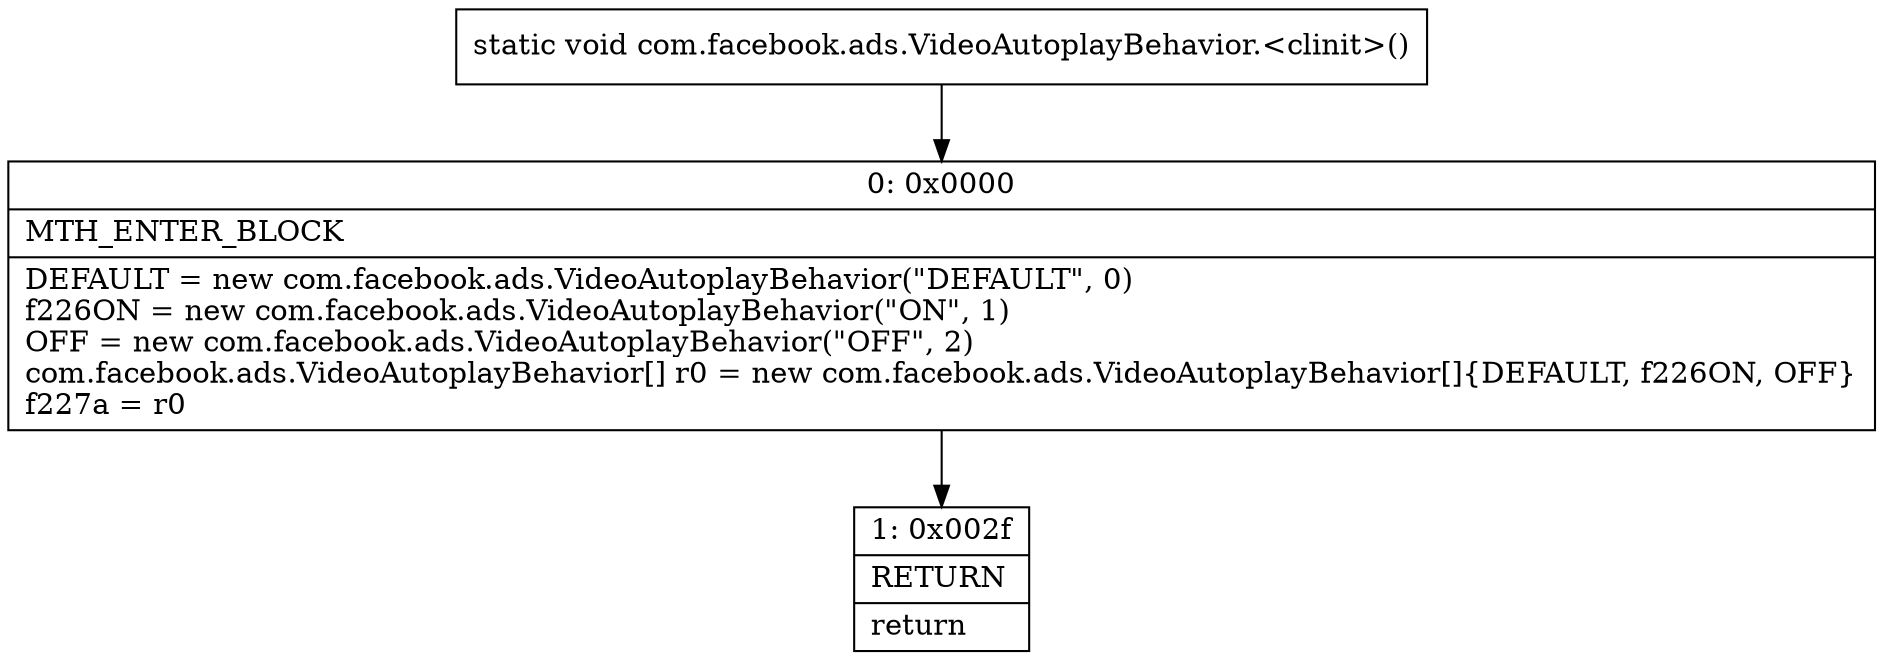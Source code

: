 digraph "CFG forcom.facebook.ads.VideoAutoplayBehavior.\<clinit\>()V" {
Node_0 [shape=record,label="{0\:\ 0x0000|MTH_ENTER_BLOCK\l|DEFAULT = new com.facebook.ads.VideoAutoplayBehavior(\"DEFAULT\", 0)\lf226ON = new com.facebook.ads.VideoAutoplayBehavior(\"ON\", 1)\lOFF = new com.facebook.ads.VideoAutoplayBehavior(\"OFF\", 2)\lcom.facebook.ads.VideoAutoplayBehavior[] r0 = new com.facebook.ads.VideoAutoplayBehavior[]\{DEFAULT, f226ON, OFF\}\lf227a = r0\l}"];
Node_1 [shape=record,label="{1\:\ 0x002f|RETURN\l|return\l}"];
MethodNode[shape=record,label="{static void com.facebook.ads.VideoAutoplayBehavior.\<clinit\>() }"];
MethodNode -> Node_0;
Node_0 -> Node_1;
}

